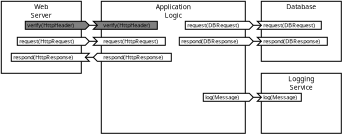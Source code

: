 <?xml version="1.0" encoding="UTF-8"?>
<dia:diagram xmlns:dia="http://www.lysator.liu.se/~alla/dia/">
  <dia:layer name="Background" visible="true" active="true">
    <dia:object type="Standard - Box" version="0" id="O0">
      <dia:attribute name="obj_pos">
        <dia:point val="0,0"/>
      </dia:attribute>
      <dia:attribute name="obj_bb">
        <dia:rectangle val="-0.015,-0.015;4.015,3.615"/>
      </dia:attribute>
      <dia:attribute name="elem_corner">
        <dia:point val="0,0"/>
      </dia:attribute>
      <dia:attribute name="elem_width">
        <dia:real val="4.0"/>
      </dia:attribute>
      <dia:attribute name="elem_height">
        <dia:real val="3.6"/>
      </dia:attribute>
      <dia:attribute name="border_width">
        <dia:real val="0.03"/>
      </dia:attribute>
      <dia:attribute name="show_background">
        <dia:boolean val="true"/>
      </dia:attribute>
    </dia:object>
    <dia:object type="Standard - Box" version="0" id="O1">
      <dia:attribute name="obj_pos">
        <dia:point val="5,0"/>
      </dia:attribute>
      <dia:attribute name="obj_bb">
        <dia:rectangle val="4.985,-0.015;12.215,6.615"/>
      </dia:attribute>
      <dia:attribute name="elem_corner">
        <dia:point val="5,0"/>
      </dia:attribute>
      <dia:attribute name="elem_width">
        <dia:real val="7.2"/>
      </dia:attribute>
      <dia:attribute name="elem_height">
        <dia:real val="6.6"/>
      </dia:attribute>
      <dia:attribute name="border_width">
        <dia:real val="0.03"/>
      </dia:attribute>
      <dia:attribute name="show_background">
        <dia:boolean val="true"/>
      </dia:attribute>
    </dia:object>
    <dia:object type="Standard - Text" version="1" id="O2">
      <dia:attribute name="obj_pos">
        <dia:point val="2,0.4"/>
      </dia:attribute>
      <dia:attribute name="obj_bb">
        <dia:rectangle val="1.445,0.085;2.555,0.903"/>
      </dia:attribute>
      <dia:attribute name="text">
        <dia:composite type="text">
          <dia:attribute name="string">
            <dia:string>#Web
Server#</dia:string>
          </dia:attribute>
          <dia:attribute name="font">
            <dia:font family="sans" style="0" name="Helvetica"/>
          </dia:attribute>
          <dia:attribute name="height">
            <dia:real val="0.423"/>
          </dia:attribute>
          <dia:attribute name="pos">
            <dia:point val="2,0.4"/>
          </dia:attribute>
          <dia:attribute name="color">
            <dia:color val="#000000"/>
          </dia:attribute>
          <dia:attribute name="alignment">
            <dia:enum val="1"/>
          </dia:attribute>
        </dia:composite>
      </dia:attribute>
      <dia:attribute name="valign">
        <dia:enum val="3"/>
      </dia:attribute>
    </dia:object>
    <dia:object type="Standard - Polygon" version="0" id="O3">
      <dia:attribute name="obj_pos">
        <dia:point val="1.2,1"/>
      </dia:attribute>
      <dia:attribute name="obj_bb">
        <dia:rectangle val="1.185,0.985;4.421,1.415"/>
      </dia:attribute>
      <dia:attribute name="poly_points">
        <dia:point val="1.2,1"/>
        <dia:point val="4.2,1"/>
        <dia:point val="4.4,1.2"/>
        <dia:point val="4.2,1.4"/>
        <dia:point val="1.2,1.4"/>
      </dia:attribute>
      <dia:attribute name="line_width">
        <dia:real val="0.03"/>
      </dia:attribute>
      <dia:attribute name="inner_color">
        <dia:color val="#7f7f7f"/>
      </dia:attribute>
      <dia:attribute name="show_background">
        <dia:boolean val="true"/>
      </dia:attribute>
    </dia:object>
    <dia:object type="Standard - Polygon" version="0" id="O4">
      <dia:attribute name="obj_pos">
        <dia:point val="4.6,1"/>
      </dia:attribute>
      <dia:attribute name="obj_bb">
        <dia:rectangle val="4.564,0.985;7.815,1.415"/>
      </dia:attribute>
      <dia:attribute name="poly_points">
        <dia:point val="4.6,1"/>
        <dia:point val="7.8,1"/>
        <dia:point val="7.8,1.4"/>
        <dia:point val="4.6,1.4"/>
        <dia:point val="4.8,1.2"/>
      </dia:attribute>
      <dia:attribute name="line_width">
        <dia:real val="0.03"/>
      </dia:attribute>
      <dia:attribute name="inner_color">
        <dia:color val="#7f7f7f"/>
      </dia:attribute>
      <dia:attribute name="show_background">
        <dia:boolean val="true"/>
      </dia:attribute>
    </dia:object>
    <dia:object type="Standard - Line" version="0" id="O5">
      <dia:attribute name="obj_pos">
        <dia:point val="4.4,1.2"/>
      </dia:attribute>
      <dia:attribute name="obj_bb">
        <dia:rectangle val="4.383,1.183;4.817,1.217"/>
      </dia:attribute>
      <dia:attribute name="conn_endpoints">
        <dia:point val="4.4,1.2"/>
        <dia:point val="4.8,1.2"/>
      </dia:attribute>
      <dia:attribute name="numcp">
        <dia:int val="1"/>
      </dia:attribute>
      <dia:attribute name="line_width">
        <dia:real val="0.034"/>
      </dia:attribute>
      <dia:connections>
        <dia:connection handle="0" to="O3" connection="4"/>
        <dia:connection handle="1" to="O4" connection="8"/>
      </dia:connections>
    </dia:object>
    <dia:object type="Standard - Text" version="1" id="O6">
      <dia:attribute name="obj_pos">
        <dia:point val="1.3,1.3"/>
      </dia:attribute>
      <dia:attribute name="obj_bb">
        <dia:rectangle val="1.3,1.038;3.953,1.367"/>
      </dia:attribute>
      <dia:attribute name="text">
        <dia:composite type="text">
          <dia:attribute name="string">
            <dia:string>#verify(HttpHeader)#</dia:string>
          </dia:attribute>
          <dia:attribute name="font">
            <dia:font family="sans" style="0" name="Helvetica"/>
          </dia:attribute>
          <dia:attribute name="height">
            <dia:real val="0.353"/>
          </dia:attribute>
          <dia:attribute name="pos">
            <dia:point val="1.3,1.3"/>
          </dia:attribute>
          <dia:attribute name="color">
            <dia:color val="#000000"/>
          </dia:attribute>
          <dia:attribute name="alignment">
            <dia:enum val="0"/>
          </dia:attribute>
        </dia:composite>
      </dia:attribute>
      <dia:attribute name="valign">
        <dia:enum val="3"/>
      </dia:attribute>
    </dia:object>
    <dia:object type="Standard - Polygon" version="0" id="O7">
      <dia:attribute name="obj_pos">
        <dia:point val="0.8,1.8"/>
      </dia:attribute>
      <dia:attribute name="obj_bb">
        <dia:rectangle val="0.783,1.783;4.424,2.217"/>
      </dia:attribute>
      <dia:attribute name="poly_points">
        <dia:point val="0.8,1.8"/>
        <dia:point val="4.2,1.8"/>
        <dia:point val="4.4,2"/>
        <dia:point val="4.2,2.2"/>
        <dia:point val="0.8,2.2"/>
      </dia:attribute>
      <dia:attribute name="line_width">
        <dia:real val="0.034"/>
      </dia:attribute>
      <dia:attribute name="show_background">
        <dia:boolean val="true"/>
      </dia:attribute>
    </dia:object>
    <dia:object type="Standard - Polygon" version="0" id="O8">
      <dia:attribute name="obj_pos">
        <dia:point val="4.6,1.8"/>
      </dia:attribute>
      <dia:attribute name="obj_bb">
        <dia:rectangle val="4.559,1.783;8.217,2.217"/>
      </dia:attribute>
      <dia:attribute name="poly_points">
        <dia:point val="4.6,1.8"/>
        <dia:point val="8.2,1.8"/>
        <dia:point val="8.2,2.2"/>
        <dia:point val="4.6,2.2"/>
        <dia:point val="4.8,2"/>
      </dia:attribute>
      <dia:attribute name="line_width">
        <dia:real val="0.034"/>
      </dia:attribute>
      <dia:attribute name="show_background">
        <dia:boolean val="true"/>
      </dia:attribute>
    </dia:object>
    <dia:object type="Standard - Line" version="0" id="O9">
      <dia:attribute name="obj_pos">
        <dia:point val="4.4,2"/>
      </dia:attribute>
      <dia:attribute name="obj_bb">
        <dia:rectangle val="4.383,1.983;4.817,2.017"/>
      </dia:attribute>
      <dia:attribute name="conn_endpoints">
        <dia:point val="4.4,2"/>
        <dia:point val="4.8,2"/>
      </dia:attribute>
      <dia:attribute name="numcp">
        <dia:int val="1"/>
      </dia:attribute>
      <dia:attribute name="line_width">
        <dia:real val="0.034"/>
      </dia:attribute>
      <dia:connections>
        <dia:connection handle="0" to="O7" connection="4"/>
        <dia:connection handle="1" to="O8" connection="8"/>
      </dia:connections>
    </dia:object>
    <dia:object type="Standard - Text" version="1" id="O10">
      <dia:attribute name="obj_pos">
        <dia:point val="2,1.8"/>
      </dia:attribute>
      <dia:attribute name="obj_bb">
        <dia:rectangle val="2,1.205;2,1.952"/>
      </dia:attribute>
      <dia:attribute name="text">
        <dia:composite type="text">
          <dia:attribute name="string">
            <dia:string>##</dia:string>
          </dia:attribute>
          <dia:attribute name="font">
            <dia:font family="sans" style="0" name="Helvetica"/>
          </dia:attribute>
          <dia:attribute name="height">
            <dia:real val="0.8"/>
          </dia:attribute>
          <dia:attribute name="pos">
            <dia:point val="2,1.8"/>
          </dia:attribute>
          <dia:attribute name="color">
            <dia:color val="#000000"/>
          </dia:attribute>
          <dia:attribute name="alignment">
            <dia:enum val="0"/>
          </dia:attribute>
        </dia:composite>
      </dia:attribute>
      <dia:attribute name="valign">
        <dia:enum val="3"/>
      </dia:attribute>
      <dia:connections>
        <dia:connection handle="0" to="O0" connection="8"/>
      </dia:connections>
    </dia:object>
    <dia:object type="Standard - Text" version="1" id="O11">
      <dia:attribute name="obj_pos">
        <dia:point val="0.9,2.1"/>
      </dia:attribute>
      <dia:attribute name="obj_bb">
        <dia:rectangle val="0.9,1.837;3.95,2.167"/>
      </dia:attribute>
      <dia:attribute name="text">
        <dia:composite type="text">
          <dia:attribute name="string">
            <dia:string>#request(HttpRequest)#</dia:string>
          </dia:attribute>
          <dia:attribute name="font">
            <dia:font family="sans" style="0" name="Helvetica"/>
          </dia:attribute>
          <dia:attribute name="height">
            <dia:real val="0.353"/>
          </dia:attribute>
          <dia:attribute name="pos">
            <dia:point val="0.9,2.1"/>
          </dia:attribute>
          <dia:attribute name="color">
            <dia:color val="#000000"/>
          </dia:attribute>
          <dia:attribute name="alignment">
            <dia:enum val="0"/>
          </dia:attribute>
        </dia:composite>
      </dia:attribute>
      <dia:attribute name="valign">
        <dia:enum val="3"/>
      </dia:attribute>
    </dia:object>
    <dia:object type="Standard - Polygon" version="0" id="O12">
      <dia:attribute name="obj_pos">
        <dia:point val="0.5,2.6"/>
      </dia:attribute>
      <dia:attribute name="obj_bb">
        <dia:rectangle val="0.483,2.583;4.441,3.017"/>
      </dia:attribute>
      <dia:attribute name="poly_points">
        <dia:point val="0.5,2.6"/>
        <dia:point val="4.4,2.6"/>
        <dia:point val="4.2,2.8"/>
        <dia:point val="4.4,3"/>
        <dia:point val="0.5,3"/>
      </dia:attribute>
      <dia:attribute name="line_width">
        <dia:real val="0.034"/>
      </dia:attribute>
      <dia:attribute name="show_background">
        <dia:boolean val="true"/>
      </dia:attribute>
    </dia:object>
    <dia:object type="Standard - Text" version="1" id="O13">
      <dia:attribute name="obj_pos">
        <dia:point val="0.6,2.9"/>
      </dia:attribute>
      <dia:attribute name="obj_bb">
        <dia:rectangle val="0.6,2.638;3.93,2.967"/>
      </dia:attribute>
      <dia:attribute name="text">
        <dia:composite type="text">
          <dia:attribute name="string">
            <dia:string>#respond(HttpResponse)#</dia:string>
          </dia:attribute>
          <dia:attribute name="font">
            <dia:font family="sans" style="0" name="Helvetica"/>
          </dia:attribute>
          <dia:attribute name="height">
            <dia:real val="0.353"/>
          </dia:attribute>
          <dia:attribute name="pos">
            <dia:point val="0.6,2.9"/>
          </dia:attribute>
          <dia:attribute name="color">
            <dia:color val="#000000"/>
          </dia:attribute>
          <dia:attribute name="alignment">
            <dia:enum val="0"/>
          </dia:attribute>
        </dia:composite>
      </dia:attribute>
      <dia:attribute name="valign">
        <dia:enum val="3"/>
      </dia:attribute>
    </dia:object>
    <dia:object type="Standard - Text" version="1" id="O14">
      <dia:attribute name="obj_pos">
        <dia:point val="5.1,1.3"/>
      </dia:attribute>
      <dia:attribute name="obj_bb">
        <dia:rectangle val="5.1,1.038;7.753,1.367"/>
      </dia:attribute>
      <dia:attribute name="text">
        <dia:composite type="text">
          <dia:attribute name="string">
            <dia:string>#verify(HttpHeader)#</dia:string>
          </dia:attribute>
          <dia:attribute name="font">
            <dia:font family="sans" style="0" name="Helvetica"/>
          </dia:attribute>
          <dia:attribute name="height">
            <dia:real val="0.353"/>
          </dia:attribute>
          <dia:attribute name="pos">
            <dia:point val="5.1,1.3"/>
          </dia:attribute>
          <dia:attribute name="color">
            <dia:color val="#000000"/>
          </dia:attribute>
          <dia:attribute name="alignment">
            <dia:enum val="0"/>
          </dia:attribute>
        </dia:composite>
      </dia:attribute>
      <dia:attribute name="valign">
        <dia:enum val="3"/>
      </dia:attribute>
    </dia:object>
    <dia:object type="Standard - Text" version="1" id="O15">
      <dia:attribute name="obj_pos">
        <dia:point val="5.1,2.1"/>
      </dia:attribute>
      <dia:attribute name="obj_bb">
        <dia:rectangle val="5.1,1.837;8.15,2.167"/>
      </dia:attribute>
      <dia:attribute name="text">
        <dia:composite type="text">
          <dia:attribute name="string">
            <dia:string>#request(HttpRequest)#</dia:string>
          </dia:attribute>
          <dia:attribute name="font">
            <dia:font family="sans" style="0" name="Helvetica"/>
          </dia:attribute>
          <dia:attribute name="height">
            <dia:real val="0.353"/>
          </dia:attribute>
          <dia:attribute name="pos">
            <dia:point val="5.1,2.1"/>
          </dia:attribute>
          <dia:attribute name="color">
            <dia:color val="#000000"/>
          </dia:attribute>
          <dia:attribute name="alignment">
            <dia:enum val="0"/>
          </dia:attribute>
        </dia:composite>
      </dia:attribute>
      <dia:attribute name="valign">
        <dia:enum val="3"/>
      </dia:attribute>
    </dia:object>
    <dia:object type="Standard - Polygon" version="0" id="O16">
      <dia:attribute name="obj_pos">
        <dia:point val="4.8,2.6"/>
      </dia:attribute>
      <dia:attribute name="obj_bb">
        <dia:rectangle val="4.576,2.583;8.517,3.017"/>
      </dia:attribute>
      <dia:attribute name="poly_points">
        <dia:point val="4.8,2.6"/>
        <dia:point val="8.5,2.6"/>
        <dia:point val="8.5,3"/>
        <dia:point val="4.8,3"/>
        <dia:point val="4.6,2.8"/>
      </dia:attribute>
      <dia:attribute name="line_width">
        <dia:real val="0.034"/>
      </dia:attribute>
      <dia:attribute name="show_background">
        <dia:boolean val="true"/>
      </dia:attribute>
    </dia:object>
    <dia:object type="Standard - Line" version="0" id="O17">
      <dia:attribute name="obj_pos">
        <dia:point val="4.2,2.8"/>
      </dia:attribute>
      <dia:attribute name="obj_bb">
        <dia:rectangle val="4.183,2.783;4.617,2.817"/>
      </dia:attribute>
      <dia:attribute name="conn_endpoints">
        <dia:point val="4.2,2.8"/>
        <dia:point val="4.6,2.8"/>
      </dia:attribute>
      <dia:attribute name="numcp">
        <dia:int val="1"/>
      </dia:attribute>
      <dia:attribute name="line_width">
        <dia:real val="0.034"/>
      </dia:attribute>
      <dia:connections>
        <dia:connection handle="0" to="O12" connection="4"/>
        <dia:connection handle="1" to="O16" connection="8"/>
      </dia:connections>
    </dia:object>
    <dia:object type="Standard - Text" version="1" id="O18">
      <dia:attribute name="obj_pos">
        <dia:point val="5.1,2.9"/>
      </dia:attribute>
      <dia:attribute name="obj_bb">
        <dia:rectangle val="5.1,2.638;8.43,2.967"/>
      </dia:attribute>
      <dia:attribute name="text">
        <dia:composite type="text">
          <dia:attribute name="string">
            <dia:string>#respond(HttpResponse)#</dia:string>
          </dia:attribute>
          <dia:attribute name="font">
            <dia:font family="sans" style="0" name="Helvetica"/>
          </dia:attribute>
          <dia:attribute name="height">
            <dia:real val="0.353"/>
          </dia:attribute>
          <dia:attribute name="pos">
            <dia:point val="5.1,2.9"/>
          </dia:attribute>
          <dia:attribute name="color">
            <dia:color val="#000000"/>
          </dia:attribute>
          <dia:attribute name="alignment">
            <dia:enum val="0"/>
          </dia:attribute>
        </dia:composite>
      </dia:attribute>
      <dia:attribute name="valign">
        <dia:enum val="3"/>
      </dia:attribute>
    </dia:object>
    <dia:object type="Standard - Text" version="1" id="O19">
      <dia:attribute name="obj_pos">
        <dia:point val="8.6,0.4"/>
      </dia:attribute>
      <dia:attribute name="obj_bb">
        <dia:rectangle val="7.652,0.085;9.547,0.903"/>
      </dia:attribute>
      <dia:attribute name="text">
        <dia:composite type="text">
          <dia:attribute name="string">
            <dia:string>#Application
Logic#</dia:string>
          </dia:attribute>
          <dia:attribute name="font">
            <dia:font family="sans" style="0" name="Helvetica"/>
          </dia:attribute>
          <dia:attribute name="height">
            <dia:real val="0.423"/>
          </dia:attribute>
          <dia:attribute name="pos">
            <dia:point val="8.6,0.4"/>
          </dia:attribute>
          <dia:attribute name="color">
            <dia:color val="#000000"/>
          </dia:attribute>
          <dia:attribute name="alignment">
            <dia:enum val="1"/>
          </dia:attribute>
        </dia:composite>
      </dia:attribute>
      <dia:attribute name="valign">
        <dia:enum val="3"/>
      </dia:attribute>
    </dia:object>
    <dia:object type="Standard - Box" version="0" id="O20">
      <dia:attribute name="obj_pos">
        <dia:point val="13,0"/>
      </dia:attribute>
      <dia:attribute name="obj_bb">
        <dia:rectangle val="12.985,-0.015;17.015,3.015"/>
      </dia:attribute>
      <dia:attribute name="elem_corner">
        <dia:point val="13,0"/>
      </dia:attribute>
      <dia:attribute name="elem_width">
        <dia:real val="4"/>
      </dia:attribute>
      <dia:attribute name="elem_height">
        <dia:real val="3"/>
      </dia:attribute>
      <dia:attribute name="border_width">
        <dia:real val="0.03"/>
      </dia:attribute>
      <dia:attribute name="show_background">
        <dia:boolean val="true"/>
      </dia:attribute>
    </dia:object>
    <dia:object type="Standard - Text" version="1" id="O21">
      <dia:attribute name="obj_pos">
        <dia:point val="15,0.4"/>
      </dia:attribute>
      <dia:attribute name="obj_bb">
        <dia:rectangle val="14.193,0.085;15.807,0.48"/>
      </dia:attribute>
      <dia:attribute name="text">
        <dia:composite type="text">
          <dia:attribute name="string">
            <dia:string>#Database#</dia:string>
          </dia:attribute>
          <dia:attribute name="font">
            <dia:font family="sans" style="0" name="Helvetica"/>
          </dia:attribute>
          <dia:attribute name="height">
            <dia:real val="0.423"/>
          </dia:attribute>
          <dia:attribute name="pos">
            <dia:point val="15,0.4"/>
          </dia:attribute>
          <dia:attribute name="color">
            <dia:color val="#000000"/>
          </dia:attribute>
          <dia:attribute name="alignment">
            <dia:enum val="1"/>
          </dia:attribute>
        </dia:composite>
      </dia:attribute>
      <dia:attribute name="valign">
        <dia:enum val="3"/>
      </dia:attribute>
    </dia:object>
    <dia:object type="Standard - Polygon" version="0" id="O22">
      <dia:attribute name="obj_pos">
        <dia:point val="9.2,1"/>
      </dia:attribute>
      <dia:attribute name="obj_bb">
        <dia:rectangle val="9.183,0.983;12.624,1.417"/>
      </dia:attribute>
      <dia:attribute name="poly_points">
        <dia:point val="9.2,1"/>
        <dia:point val="12.4,1"/>
        <dia:point val="12.6,1.2"/>
        <dia:point val="12.4,1.4"/>
        <dia:point val="9.2,1.4"/>
      </dia:attribute>
      <dia:attribute name="line_width">
        <dia:real val="0.034"/>
      </dia:attribute>
      <dia:attribute name="show_background">
        <dia:boolean val="true"/>
      </dia:attribute>
    </dia:object>
    <dia:object type="Standard - Polygon" version="0" id="O23">
      <dia:attribute name="obj_pos">
        <dia:point val="12.8,1"/>
      </dia:attribute>
      <dia:attribute name="obj_bb">
        <dia:rectangle val="12.759,0.983;16.017,1.417"/>
      </dia:attribute>
      <dia:attribute name="poly_points">
        <dia:point val="12.8,1"/>
        <dia:point val="16,1"/>
        <dia:point val="16,1.4"/>
        <dia:point val="12.8,1.4"/>
        <dia:point val="13,1.2"/>
      </dia:attribute>
      <dia:attribute name="line_width">
        <dia:real val="0.034"/>
      </dia:attribute>
      <dia:attribute name="show_background">
        <dia:boolean val="true"/>
      </dia:attribute>
    </dia:object>
    <dia:object type="Standard - Line" version="0" id="O24">
      <dia:attribute name="obj_pos">
        <dia:point val="12.6,1.2"/>
      </dia:attribute>
      <dia:attribute name="obj_bb">
        <dia:rectangle val="12.583,1.183;13.017,1.217"/>
      </dia:attribute>
      <dia:attribute name="conn_endpoints">
        <dia:point val="12.6,1.2"/>
        <dia:point val="13,1.2"/>
      </dia:attribute>
      <dia:attribute name="numcp">
        <dia:int val="1"/>
      </dia:attribute>
      <dia:attribute name="line_width">
        <dia:real val="0.034"/>
      </dia:attribute>
      <dia:connections>
        <dia:connection handle="0" to="O22" connection="4"/>
        <dia:connection handle="1" to="O23" connection="8"/>
      </dia:connections>
    </dia:object>
    <dia:object type="Standard - Text" version="1" id="O25">
      <dia:attribute name="obj_pos">
        <dia:point val="9.3,1.3"/>
      </dia:attribute>
      <dia:attribute name="obj_bb">
        <dia:rectangle val="9.3,1.038;12.148,1.367"/>
      </dia:attribute>
      <dia:attribute name="text">
        <dia:composite type="text">
          <dia:attribute name="string">
            <dia:string>#request(DBRequest)#</dia:string>
          </dia:attribute>
          <dia:attribute name="font">
            <dia:font family="sans" style="0" name="Helvetica"/>
          </dia:attribute>
          <dia:attribute name="height">
            <dia:real val="0.353"/>
          </dia:attribute>
          <dia:attribute name="pos">
            <dia:point val="9.3,1.3"/>
          </dia:attribute>
          <dia:attribute name="color">
            <dia:color val="#000000"/>
          </dia:attribute>
          <dia:attribute name="alignment">
            <dia:enum val="0"/>
          </dia:attribute>
        </dia:composite>
      </dia:attribute>
      <dia:attribute name="valign">
        <dia:enum val="3"/>
      </dia:attribute>
    </dia:object>
    <dia:object type="Standard - Text" version="1" id="O26">
      <dia:attribute name="obj_pos">
        <dia:point val="13.1,1.3"/>
      </dia:attribute>
      <dia:attribute name="obj_bb">
        <dia:rectangle val="13.1,1.038;15.947,1.367"/>
      </dia:attribute>
      <dia:attribute name="text">
        <dia:composite type="text">
          <dia:attribute name="string">
            <dia:string>#request(DBRequest)#</dia:string>
          </dia:attribute>
          <dia:attribute name="font">
            <dia:font family="sans" style="0" name="Helvetica"/>
          </dia:attribute>
          <dia:attribute name="height">
            <dia:real val="0.353"/>
          </dia:attribute>
          <dia:attribute name="pos">
            <dia:point val="13.1,1.3"/>
          </dia:attribute>
          <dia:attribute name="color">
            <dia:color val="#000000"/>
          </dia:attribute>
          <dia:attribute name="alignment">
            <dia:enum val="0"/>
          </dia:attribute>
        </dia:composite>
      </dia:attribute>
      <dia:attribute name="valign">
        <dia:enum val="3"/>
      </dia:attribute>
    </dia:object>
    <dia:object type="Standard - Polygon" version="0" id="O27">
      <dia:attribute name="obj_pos">
        <dia:point val="8.9,1.8"/>
      </dia:attribute>
      <dia:attribute name="obj_bb">
        <dia:rectangle val="8.883,1.783;12.624,2.217"/>
      </dia:attribute>
      <dia:attribute name="poly_points">
        <dia:point val="8.9,1.8"/>
        <dia:point val="12.4,1.8"/>
        <dia:point val="12.6,2"/>
        <dia:point val="12.4,2.2"/>
        <dia:point val="8.9,2.2"/>
      </dia:attribute>
      <dia:attribute name="line_width">
        <dia:real val="0.034"/>
      </dia:attribute>
      <dia:attribute name="show_background">
        <dia:boolean val="true"/>
      </dia:attribute>
    </dia:object>
    <dia:object type="Standard - Polygon" version="0" id="O28">
      <dia:attribute name="obj_pos">
        <dia:point val="12.8,1.8"/>
      </dia:attribute>
      <dia:attribute name="obj_bb">
        <dia:rectangle val="12.759,1.783;16.317,2.217"/>
      </dia:attribute>
      <dia:attribute name="poly_points">
        <dia:point val="12.8,1.8"/>
        <dia:point val="16.3,1.8"/>
        <dia:point val="16.3,2.2"/>
        <dia:point val="12.8,2.2"/>
        <dia:point val="13,2"/>
      </dia:attribute>
      <dia:attribute name="line_width">
        <dia:real val="0.034"/>
      </dia:attribute>
      <dia:attribute name="show_background">
        <dia:boolean val="true"/>
      </dia:attribute>
    </dia:object>
    <dia:object type="Standard - Line" version="0" id="O29">
      <dia:attribute name="obj_pos">
        <dia:point val="12.6,2"/>
      </dia:attribute>
      <dia:attribute name="obj_bb">
        <dia:rectangle val="12.583,1.983;13.017,2.017"/>
      </dia:attribute>
      <dia:attribute name="conn_endpoints">
        <dia:point val="12.6,2"/>
        <dia:point val="13,2"/>
      </dia:attribute>
      <dia:attribute name="numcp">
        <dia:int val="1"/>
      </dia:attribute>
      <dia:attribute name="line_width">
        <dia:real val="0.034"/>
      </dia:attribute>
      <dia:connections>
        <dia:connection handle="0" to="O27" connection="4"/>
        <dia:connection handle="1" to="O28" connection="8"/>
      </dia:connections>
    </dia:object>
    <dia:object type="Standard - Text" version="1" id="O30">
      <dia:attribute name="obj_pos">
        <dia:point val="9,2.1"/>
      </dia:attribute>
      <dia:attribute name="obj_bb">
        <dia:rectangle val="9,1.837;12.127,2.167"/>
      </dia:attribute>
      <dia:attribute name="text">
        <dia:composite type="text">
          <dia:attribute name="string">
            <dia:string>#respond(DBResponse)#</dia:string>
          </dia:attribute>
          <dia:attribute name="font">
            <dia:font family="sans" style="0" name="Helvetica"/>
          </dia:attribute>
          <dia:attribute name="height">
            <dia:real val="0.353"/>
          </dia:attribute>
          <dia:attribute name="pos">
            <dia:point val="9,2.1"/>
          </dia:attribute>
          <dia:attribute name="color">
            <dia:color val="#000000"/>
          </dia:attribute>
          <dia:attribute name="alignment">
            <dia:enum val="0"/>
          </dia:attribute>
        </dia:composite>
      </dia:attribute>
      <dia:attribute name="valign">
        <dia:enum val="3"/>
      </dia:attribute>
    </dia:object>
    <dia:object type="Standard - Text" version="1" id="O31">
      <dia:attribute name="obj_pos">
        <dia:point val="13.1,2.1"/>
      </dia:attribute>
      <dia:attribute name="obj_bb">
        <dia:rectangle val="13.1,1.837;16.227,2.167"/>
      </dia:attribute>
      <dia:attribute name="text">
        <dia:composite type="text">
          <dia:attribute name="string">
            <dia:string>#respond(DBResponse)#</dia:string>
          </dia:attribute>
          <dia:attribute name="font">
            <dia:font family="sans" style="0" name="Helvetica"/>
          </dia:attribute>
          <dia:attribute name="height">
            <dia:real val="0.353"/>
          </dia:attribute>
          <dia:attribute name="pos">
            <dia:point val="13.1,2.1"/>
          </dia:attribute>
          <dia:attribute name="color">
            <dia:color val="#000000"/>
          </dia:attribute>
          <dia:attribute name="alignment">
            <dia:enum val="0"/>
          </dia:attribute>
        </dia:composite>
      </dia:attribute>
      <dia:attribute name="valign">
        <dia:enum val="3"/>
      </dia:attribute>
    </dia:object>
    <dia:object type="Standard - Box" version="0" id="O32">
      <dia:attribute name="obj_pos">
        <dia:point val="13,3.6"/>
      </dia:attribute>
      <dia:attribute name="obj_bb">
        <dia:rectangle val="12.985,3.585;17.015,6.615"/>
      </dia:attribute>
      <dia:attribute name="elem_corner">
        <dia:point val="13,3.6"/>
      </dia:attribute>
      <dia:attribute name="elem_width">
        <dia:real val="4"/>
      </dia:attribute>
      <dia:attribute name="elem_height">
        <dia:real val="3"/>
      </dia:attribute>
      <dia:attribute name="border_width">
        <dia:real val="0.03"/>
      </dia:attribute>
      <dia:attribute name="show_background">
        <dia:boolean val="true"/>
      </dia:attribute>
    </dia:object>
    <dia:object type="Standard - Text" version="1" id="O33">
      <dia:attribute name="obj_pos">
        <dia:point val="15,4"/>
      </dia:attribute>
      <dia:attribute name="obj_bb">
        <dia:rectangle val="14.328,3.675;15.682,4.523"/>
      </dia:attribute>
      <dia:attribute name="text">
        <dia:composite type="text">
          <dia:attribute name="string">
            <dia:string>#Logging
Service#</dia:string>
          </dia:attribute>
          <dia:attribute name="font">
            <dia:font family="sans" style="0" name="Helvetica"/>
          </dia:attribute>
          <dia:attribute name="height">
            <dia:real val="0.423"/>
          </dia:attribute>
          <dia:attribute name="pos">
            <dia:point val="15,4"/>
          </dia:attribute>
          <dia:attribute name="color">
            <dia:color val="#000000"/>
          </dia:attribute>
          <dia:attribute name="alignment">
            <dia:enum val="1"/>
          </dia:attribute>
        </dia:composite>
      </dia:attribute>
      <dia:attribute name="valign">
        <dia:enum val="3"/>
      </dia:attribute>
    </dia:object>
    <dia:object type="Standard - Polygon" version="0" id="O34">
      <dia:attribute name="obj_pos">
        <dia:point val="10.1,4.6"/>
      </dia:attribute>
      <dia:attribute name="obj_bb">
        <dia:rectangle val="10.083,4.583;12.624,5.017"/>
      </dia:attribute>
      <dia:attribute name="poly_points">
        <dia:point val="10.1,4.6"/>
        <dia:point val="12.4,4.6"/>
        <dia:point val="12.6,4.8"/>
        <dia:point val="12.4,5"/>
        <dia:point val="10.1,5"/>
      </dia:attribute>
      <dia:attribute name="line_width">
        <dia:real val="0.034"/>
      </dia:attribute>
      <dia:attribute name="show_background">
        <dia:boolean val="true"/>
      </dia:attribute>
    </dia:object>
    <dia:object type="Standard - Polygon" version="0" id="O35">
      <dia:attribute name="obj_pos">
        <dia:point val="12.8,4.6"/>
      </dia:attribute>
      <dia:attribute name="obj_bb">
        <dia:rectangle val="12.759,4.583;15.017,5.017"/>
      </dia:attribute>
      <dia:attribute name="poly_points">
        <dia:point val="12.8,4.6"/>
        <dia:point val="15,4.6"/>
        <dia:point val="15,5"/>
        <dia:point val="12.8,5"/>
        <dia:point val="13,4.8"/>
      </dia:attribute>
      <dia:attribute name="line_width">
        <dia:real val="0.034"/>
      </dia:attribute>
      <dia:attribute name="show_background">
        <dia:boolean val="true"/>
      </dia:attribute>
    </dia:object>
    <dia:object type="Standard - Line" version="0" id="O36">
      <dia:attribute name="obj_pos">
        <dia:point val="12.6,4.8"/>
      </dia:attribute>
      <dia:attribute name="obj_bb">
        <dia:rectangle val="12.583,4.783;13.017,4.817"/>
      </dia:attribute>
      <dia:attribute name="conn_endpoints">
        <dia:point val="12.6,4.8"/>
        <dia:point val="13,4.8"/>
      </dia:attribute>
      <dia:attribute name="numcp">
        <dia:int val="1"/>
      </dia:attribute>
      <dia:attribute name="line_width">
        <dia:real val="0.034"/>
      </dia:attribute>
      <dia:connections>
        <dia:connection handle="0" to="O34" connection="4"/>
        <dia:connection handle="1" to="O35" connection="8"/>
      </dia:connections>
    </dia:object>
    <dia:object type="Standard - Text" version="1" id="O37">
      <dia:attribute name="obj_pos">
        <dia:point val="10.2,4.9"/>
      </dia:attribute>
      <dia:attribute name="obj_bb">
        <dia:rectangle val="10.2,4.638;12.085,4.968"/>
      </dia:attribute>
      <dia:attribute name="text">
        <dia:composite type="text">
          <dia:attribute name="string">
            <dia:string>#log(Message)#</dia:string>
          </dia:attribute>
          <dia:attribute name="font">
            <dia:font family="sans" style="0" name="Helvetica"/>
          </dia:attribute>
          <dia:attribute name="height">
            <dia:real val="0.353"/>
          </dia:attribute>
          <dia:attribute name="pos">
            <dia:point val="10.2,4.9"/>
          </dia:attribute>
          <dia:attribute name="color">
            <dia:color val="#000000"/>
          </dia:attribute>
          <dia:attribute name="alignment">
            <dia:enum val="0"/>
          </dia:attribute>
        </dia:composite>
      </dia:attribute>
      <dia:attribute name="valign">
        <dia:enum val="3"/>
      </dia:attribute>
    </dia:object>
    <dia:object type="Standard - Text" version="1" id="O38">
      <dia:attribute name="obj_pos">
        <dia:point val="13.1,4.9"/>
      </dia:attribute>
      <dia:attribute name="obj_bb">
        <dia:rectangle val="13.1,4.638;14.985,4.968"/>
      </dia:attribute>
      <dia:attribute name="text">
        <dia:composite type="text">
          <dia:attribute name="string">
            <dia:string>#log(Message)#</dia:string>
          </dia:attribute>
          <dia:attribute name="font">
            <dia:font family="sans" style="0" name="Helvetica"/>
          </dia:attribute>
          <dia:attribute name="height">
            <dia:real val="0.353"/>
          </dia:attribute>
          <dia:attribute name="pos">
            <dia:point val="13.1,4.9"/>
          </dia:attribute>
          <dia:attribute name="color">
            <dia:color val="#000000"/>
          </dia:attribute>
          <dia:attribute name="alignment">
            <dia:enum val="0"/>
          </dia:attribute>
        </dia:composite>
      </dia:attribute>
      <dia:attribute name="valign">
        <dia:enum val="3"/>
      </dia:attribute>
    </dia:object>
  </dia:layer>
</dia:diagram>
